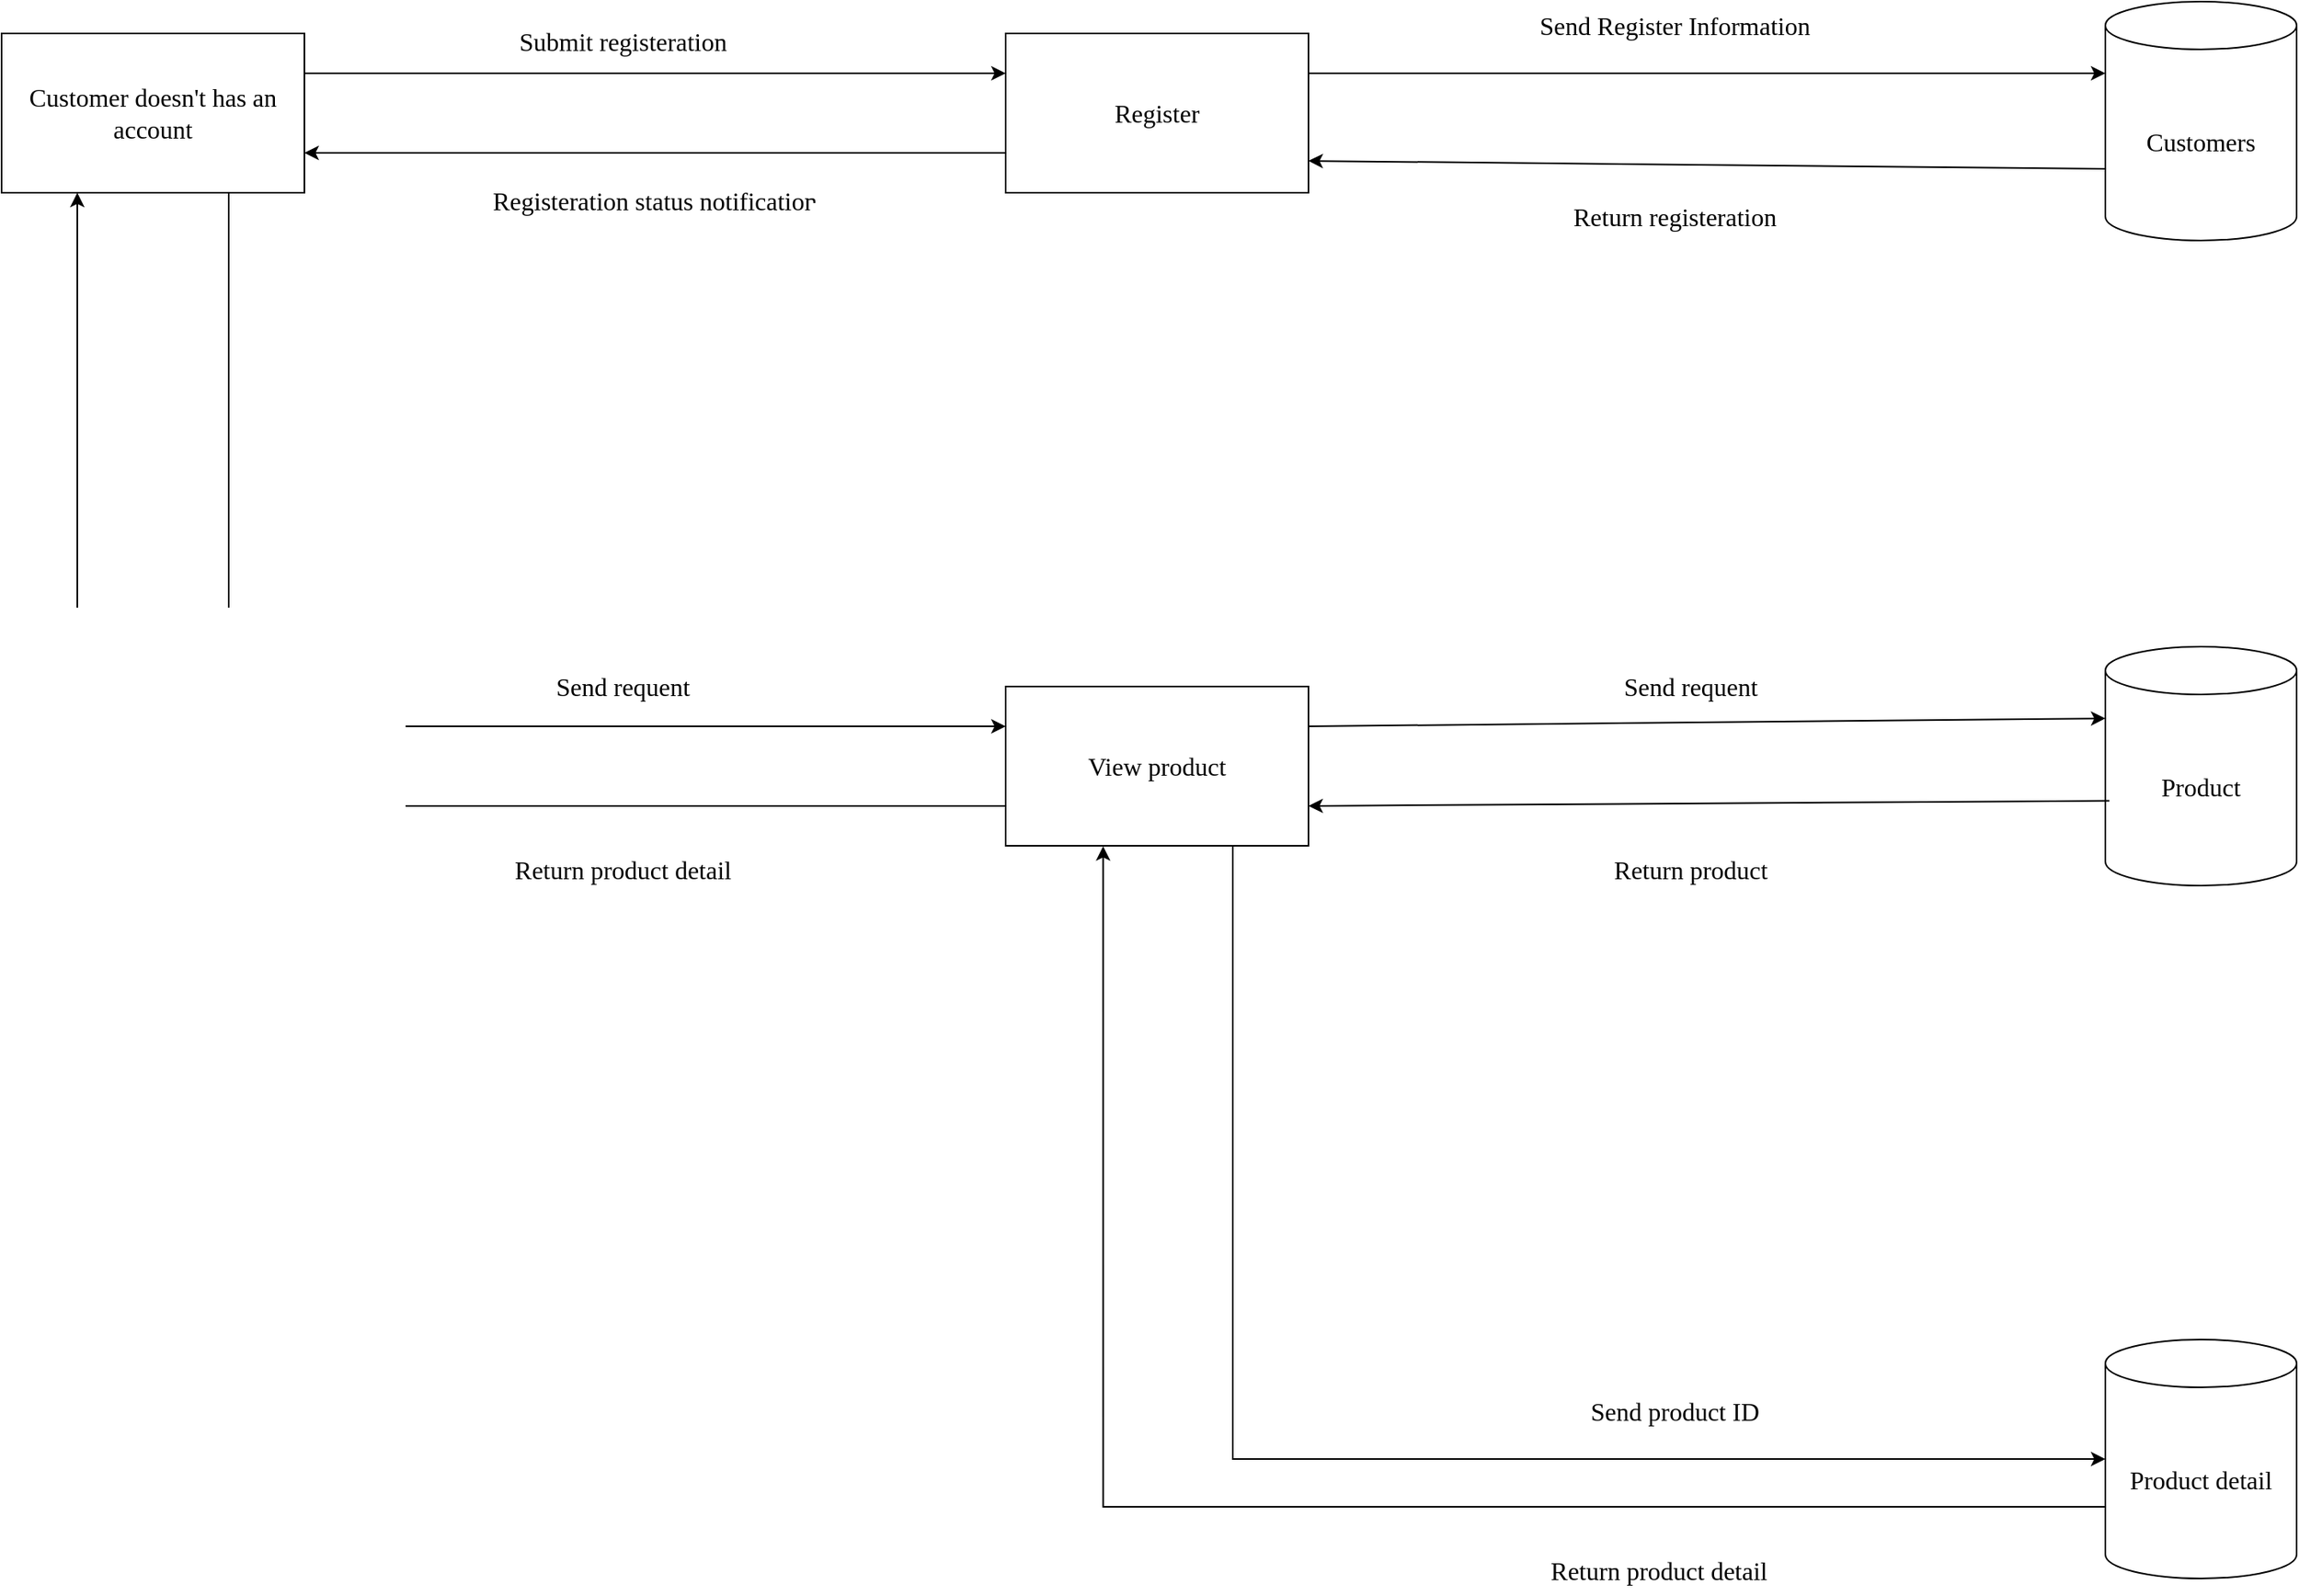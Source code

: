 <mxfile version="24.9.1">
  <diagram name="Page-1" id="uqft7Uwv4FBFXn9utKO9">
    <mxGraphModel dx="2796" dy="1154" grid="1" gridSize="10" guides="1" tooltips="1" connect="1" arrows="1" fold="1" page="1" pageScale="1" pageWidth="850" pageHeight="1100" math="0" shadow="0">
      <root>
        <mxCell id="0" />
        <mxCell id="1" parent="0" />
        <mxCell id="MaCaIACYL7P5euhCrT1p-1" value="Customer doesn&#39;t has an account" style="rounded=0;whiteSpace=wrap;html=1;fontFamily=Times New Roman;fontSize=16;" parent="1" vertex="1">
          <mxGeometry x="-130" y="140" width="190" height="100" as="geometry" />
        </mxCell>
        <mxCell id="MaCaIACYL7P5euhCrT1p-2" value="Register" style="rounded=0;whiteSpace=wrap;html=1;fontFamily=Times New Roman;fontSize=16;" parent="1" vertex="1">
          <mxGeometry x="500" y="140" width="190" height="100" as="geometry" />
        </mxCell>
        <mxCell id="MaCaIACYL7P5euhCrT1p-3" value="View product" style="rounded=0;whiteSpace=wrap;html=1;fontFamily=Times New Roman;fontSize=16;" parent="1" vertex="1">
          <mxGeometry x="500" y="550" width="190" height="100" as="geometry" />
        </mxCell>
        <mxCell id="JiPjpwEdn3v-lQacJ0B--1" value="&lt;font&gt;Customers&lt;/font&gt;" style="shape=cylinder3;whiteSpace=wrap;html=1;boundedLbl=1;backgroundOutline=1;size=15;fontFamily=Times New Roman;fontSize=16;" vertex="1" parent="1">
          <mxGeometry x="1190" y="120" width="120" height="150" as="geometry" />
        </mxCell>
        <mxCell id="JiPjpwEdn3v-lQacJ0B--2" value="Product" style="shape=cylinder3;whiteSpace=wrap;html=1;boundedLbl=1;backgroundOutline=1;size=15;fontFamily=Times New Roman;fontSize=16;" vertex="1" parent="1">
          <mxGeometry x="1190" y="525" width="120" height="150" as="geometry" />
        </mxCell>
        <mxCell id="JiPjpwEdn3v-lQacJ0B--4" value="Product detail" style="shape=cylinder3;whiteSpace=wrap;html=1;boundedLbl=1;backgroundOutline=1;size=15;fontFamily=Times New Roman;fontSize=16;" vertex="1" parent="1">
          <mxGeometry x="1190" y="960" width="120" height="150" as="geometry" />
        </mxCell>
        <mxCell id="JiPjpwEdn3v-lQacJ0B--5" value="" style="endArrow=classic;html=1;rounded=0;exitX=1;exitY=0.25;exitDx=0;exitDy=0;entryX=0;entryY=0.25;entryDx=0;entryDy=0;" edge="1" parent="1" source="MaCaIACYL7P5euhCrT1p-1" target="MaCaIACYL7P5euhCrT1p-2">
          <mxGeometry width="50" height="50" relative="1" as="geometry">
            <mxPoint x="870" y="700" as="sourcePoint" />
            <mxPoint x="920" y="650" as="targetPoint" />
          </mxGeometry>
        </mxCell>
        <mxCell id="JiPjpwEdn3v-lQacJ0B--6" value="Submit registeration" style="text;html=1;align=center;verticalAlign=middle;whiteSpace=wrap;rounded=0;fontSize=16;fontFamily=Times New Roman;" vertex="1" parent="1">
          <mxGeometry x="160" y="130" width="200" height="30" as="geometry" />
        </mxCell>
        <mxCell id="JiPjpwEdn3v-lQacJ0B--7" value="" style="endArrow=classic;html=1;rounded=0;exitX=0;exitY=0.75;exitDx=0;exitDy=0;entryX=1;entryY=0.75;entryDx=0;entryDy=0;" edge="1" parent="1" source="MaCaIACYL7P5euhCrT1p-2" target="MaCaIACYL7P5euhCrT1p-1">
          <mxGeometry width="50" height="50" relative="1" as="geometry">
            <mxPoint x="70" y="175" as="sourcePoint" />
            <mxPoint x="510" y="175" as="targetPoint" />
          </mxGeometry>
        </mxCell>
        <mxCell id="JiPjpwEdn3v-lQacJ0B--8" value="" style="endArrow=classic;html=1;rounded=0;exitX=1;exitY=0.25;exitDx=0;exitDy=0;entryX=0;entryY=0;entryDx=0;entryDy=45;entryPerimeter=0;" edge="1" parent="1" source="MaCaIACYL7P5euhCrT1p-2" target="JiPjpwEdn3v-lQacJ0B--1">
          <mxGeometry width="50" height="50" relative="1" as="geometry">
            <mxPoint x="740" y="194.29" as="sourcePoint" />
            <mxPoint x="1180" y="194.29" as="targetPoint" />
          </mxGeometry>
        </mxCell>
        <mxCell id="JiPjpwEdn3v-lQacJ0B--9" value="" style="endArrow=classic;html=1;rounded=0;exitX=0;exitY=0;exitDx=0;exitDy=105;exitPerimeter=0;" edge="1" parent="1" source="JiPjpwEdn3v-lQacJ0B--1">
          <mxGeometry width="50" height="50" relative="1" as="geometry">
            <mxPoint x="510" y="225" as="sourcePoint" />
            <mxPoint x="690" y="220" as="targetPoint" />
          </mxGeometry>
        </mxCell>
        <mxCell id="JiPjpwEdn3v-lQacJ0B--10" value="" style="endArrow=classic;html=1;rounded=0;exitX=0.75;exitY=1;exitDx=0;exitDy=0;entryX=0;entryY=0.25;entryDx=0;entryDy=0;edgeStyle=orthogonalEdgeStyle;" edge="1" parent="1" source="MaCaIACYL7P5euhCrT1p-1" target="MaCaIACYL7P5euhCrT1p-3">
          <mxGeometry width="50" height="50" relative="1" as="geometry">
            <mxPoint x="870" y="700" as="sourcePoint" />
            <mxPoint x="920" y="650" as="targetPoint" />
          </mxGeometry>
        </mxCell>
        <mxCell id="JiPjpwEdn3v-lQacJ0B--11" value="" style="endArrow=classic;html=1;rounded=0;exitX=0;exitY=0.75;exitDx=0;exitDy=0;entryX=0.25;entryY=1;entryDx=0;entryDy=0;edgeStyle=orthogonalEdgeStyle;" edge="1" parent="1" source="MaCaIACYL7P5euhCrT1p-3" target="MaCaIACYL7P5euhCrT1p-1">
          <mxGeometry width="50" height="50" relative="1" as="geometry">
            <mxPoint x="1200" y="235" as="sourcePoint" />
            <mxPoint x="700" y="230" as="targetPoint" />
          </mxGeometry>
        </mxCell>
        <mxCell id="JiPjpwEdn3v-lQacJ0B--12" value="" style="endArrow=classic;html=1;rounded=0;exitX=1;exitY=0.25;exitDx=0;exitDy=0;entryX=0;entryY=0;entryDx=0;entryDy=45;entryPerimeter=0;" edge="1" parent="1" source="MaCaIACYL7P5euhCrT1p-3" target="JiPjpwEdn3v-lQacJ0B--2">
          <mxGeometry width="50" height="50" relative="1" as="geometry">
            <mxPoint x="700" y="175" as="sourcePoint" />
            <mxPoint x="1200" y="175" as="targetPoint" />
          </mxGeometry>
        </mxCell>
        <mxCell id="JiPjpwEdn3v-lQacJ0B--14" value="" style="endArrow=classic;html=1;rounded=0;exitX=0.021;exitY=0.645;exitDx=0;exitDy=0;exitPerimeter=0;entryX=1;entryY=0.75;entryDx=0;entryDy=0;" edge="1" parent="1" source="JiPjpwEdn3v-lQacJ0B--2" target="MaCaIACYL7P5euhCrT1p-3">
          <mxGeometry width="50" height="50" relative="1" as="geometry">
            <mxPoint x="1200" y="235" as="sourcePoint" />
            <mxPoint x="700" y="230" as="targetPoint" />
          </mxGeometry>
        </mxCell>
        <mxCell id="JiPjpwEdn3v-lQacJ0B--15" value="" style="endArrow=classic;html=1;rounded=0;exitX=0.75;exitY=1;exitDx=0;exitDy=0;entryX=0;entryY=0.5;entryDx=0;entryDy=0;entryPerimeter=0;edgeStyle=orthogonalEdgeStyle;" edge="1" parent="1" source="MaCaIACYL7P5euhCrT1p-3" target="JiPjpwEdn3v-lQacJ0B--4">
          <mxGeometry width="50" height="50" relative="1" as="geometry">
            <mxPoint x="700" y="585" as="sourcePoint" />
            <mxPoint x="1200" y="580" as="targetPoint" />
          </mxGeometry>
        </mxCell>
        <mxCell id="JiPjpwEdn3v-lQacJ0B--16" value="" style="endArrow=classic;html=1;rounded=0;exitX=0;exitY=0;exitDx=0;exitDy=105;exitPerimeter=0;entryX=0.322;entryY=1.003;entryDx=0;entryDy=0;edgeStyle=orthogonalEdgeStyle;entryPerimeter=0;" edge="1" parent="1" source="JiPjpwEdn3v-lQacJ0B--4" target="MaCaIACYL7P5euhCrT1p-3">
          <mxGeometry width="50" height="50" relative="1" as="geometry">
            <mxPoint x="1203" y="632" as="sourcePoint" />
            <mxPoint x="700" y="635" as="targetPoint" />
          </mxGeometry>
        </mxCell>
        <mxCell id="JiPjpwEdn3v-lQacJ0B--17" value="Registeration status notification" style="text;html=1;align=center;verticalAlign=middle;whiteSpace=wrap;rounded=0;fontSize=16;fontFamily=Times New Roman;" vertex="1" parent="1">
          <mxGeometry x="150" y="230" width="260" height="30" as="geometry" />
        </mxCell>
        <mxCell id="JiPjpwEdn3v-lQacJ0B--20" value="Send Register Information" style="text;html=1;align=center;verticalAlign=middle;whiteSpace=wrap;rounded=0;fontSize=16;fontFamily=Times New Roman;" vertex="1" parent="1">
          <mxGeometry x="790" y="120" width="260" height="30" as="geometry" />
        </mxCell>
        <mxCell id="JiPjpwEdn3v-lQacJ0B--21" value="Return registeration" style="text;html=1;align=center;verticalAlign=middle;whiteSpace=wrap;rounded=0;fontSize=16;fontFamily=Times New Roman;" vertex="1" parent="1">
          <mxGeometry x="790" y="240" width="260" height="30" as="geometry" />
        </mxCell>
        <mxCell id="JiPjpwEdn3v-lQacJ0B--22" value="Send requent" style="text;html=1;align=center;verticalAlign=middle;whiteSpace=wrap;rounded=0;fontSize=16;fontFamily=Times New Roman;" vertex="1" parent="1">
          <mxGeometry x="160" y="535" width="200" height="30" as="geometry" />
        </mxCell>
        <mxCell id="JiPjpwEdn3v-lQacJ0B--23" value="Send requent" style="text;html=1;align=center;verticalAlign=middle;whiteSpace=wrap;rounded=0;fontSize=16;fontFamily=Times New Roman;" vertex="1" parent="1">
          <mxGeometry x="830" y="535" width="200" height="30" as="geometry" />
        </mxCell>
        <mxCell id="JiPjpwEdn3v-lQacJ0B--24" value="Return product detail" style="text;html=1;align=center;verticalAlign=middle;whiteSpace=wrap;rounded=0;fontSize=16;fontFamily=Times New Roman;" vertex="1" parent="1">
          <mxGeometry x="160" y="650" width="200" height="30" as="geometry" />
        </mxCell>
        <mxCell id="JiPjpwEdn3v-lQacJ0B--25" value="Return product detail" style="text;html=1;align=center;verticalAlign=middle;whiteSpace=wrap;rounded=0;fontSize=16;fontFamily=Times New Roman;" vertex="1" parent="1">
          <mxGeometry x="810" y="1090" width="200" height="30" as="geometry" />
        </mxCell>
        <mxCell id="JiPjpwEdn3v-lQacJ0B--26" value="Return product " style="text;html=1;align=center;verticalAlign=middle;whiteSpace=wrap;rounded=0;fontSize=16;fontFamily=Times New Roman;" vertex="1" parent="1">
          <mxGeometry x="830" y="650" width="200" height="30" as="geometry" />
        </mxCell>
        <mxCell id="JiPjpwEdn3v-lQacJ0B--27" value="Send product ID" style="text;html=1;align=center;verticalAlign=middle;whiteSpace=wrap;rounded=0;fontSize=16;fontFamily=Times New Roman;" vertex="1" parent="1">
          <mxGeometry x="820" y="990" width="200" height="30" as="geometry" />
        </mxCell>
      </root>
    </mxGraphModel>
  </diagram>
</mxfile>
